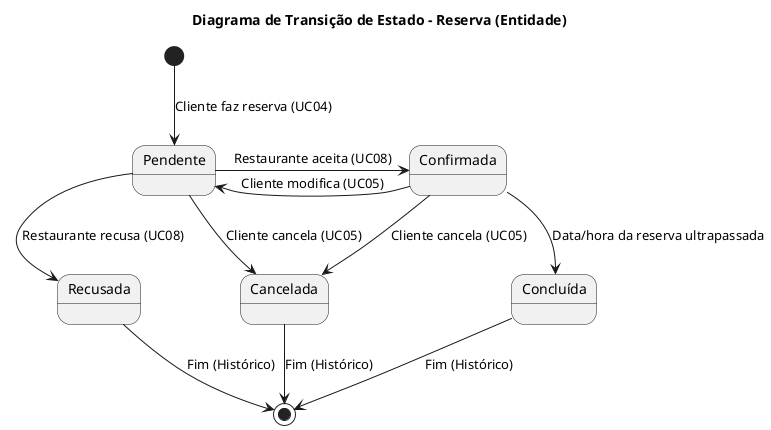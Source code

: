 @startuml
title Diagrama de Transição de Estado - Reserva (Entidade)

[*] -down-> Pendente : Cliente faz reserva (UC04)
Pendente -right-> Confirmada : Restaurante aceita (UC08)
Pendente -down-> Recusada : Restaurante recusa (UC08)
Pendente -down-> Cancelada : Cliente cancela (UC05)

Confirmada -down-> Concluída : Data/hora da reserva ultrapassada
Confirmada -left-> Pendente : Cliente modifica (UC05)
Confirmada -down-> Cancelada : Cliente cancela (UC05)

Recusada -down-> [*] : Fim (Histórico)
Cancelada -down-> [*] : Fim (Histórico)
Concluída -down-> [*] : Fim (Histórico)

@enduml
